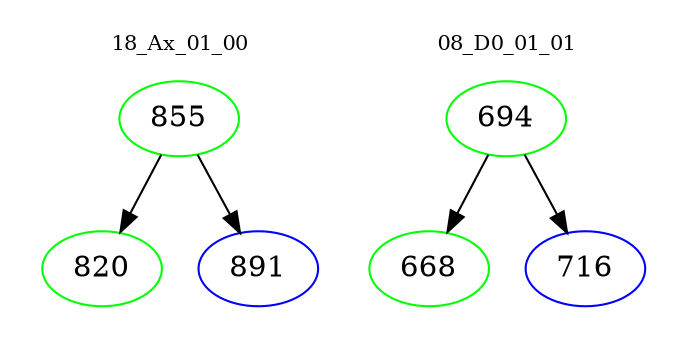 digraph{
subgraph cluster_0 {
color = white
label = "18_Ax_01_00";
fontsize=10;
T0_855 [label="855", color="green"]
T0_855 -> T0_820 [color="black"]
T0_820 [label="820", color="green"]
T0_855 -> T0_891 [color="black"]
T0_891 [label="891", color="blue"]
}
subgraph cluster_1 {
color = white
label = "08_D0_01_01";
fontsize=10;
T1_694 [label="694", color="green"]
T1_694 -> T1_668 [color="black"]
T1_668 [label="668", color="green"]
T1_694 -> T1_716 [color="black"]
T1_716 [label="716", color="blue"]
}
}
